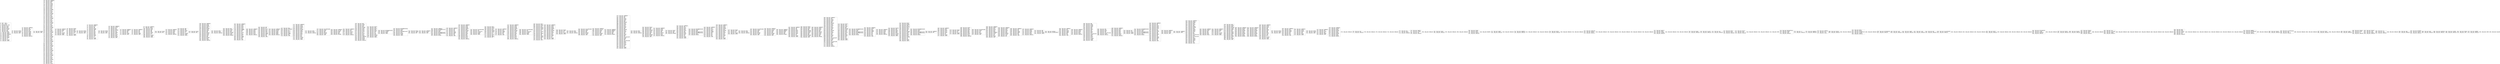 digraph "graph.cfg.gv" {
	subgraph global {
		node [fontname=Courier fontsize=30.0 rank=same shape=box]
		block_0 [label="0: %00 = #0x1\l2: %01 = #0x40\l4: MSTORE(%01, %00)\l5: [NO_SSA] DUP1\l6: [NO_SSA] PUSH2\l9: [NO_SSA] DUP2\la: [NO_SSA] MSTORE\lb: [NO_SSA] PUSH1\ld: [NO_SSA] ADD\le: [NO_SSA] PUSH2\l11: [NO_SSA] PUSH2\l14: [NO_SSA] SWAP2\l15: [NO_SSA] CODECOPY\l16: [NO_SSA] PUSH1\l18: [NO_SSA] DUP2\l19: [NO_SSA] MLOAD\l1a: [NO_SSA] DUP2\l1b: [NO_SSA] LT\l1c: [NO_SSA] PUSH2\l1f: [NO_SSA] JUMPI\l"]
		block_20 [label="20: [NO_SSA] PUSH2\l23: [NO_SSA] PUSH2\l26: [NO_SSA] JUMP\l"]
		block_27 [label="27: [NO_SSA] JUMPDEST\l28: [NO_SSA] ADD\l29: [NO_SSA] PUSH1\l2b: [NO_SSA] ADD\l2c: [NO_SSA] MLOAD\l2d: [NO_SSA] PUSH2\l30: [NO_SSA] SWAP2\l31: [NO_SSA] SWAP1\l32: [NO_SSA] PUSH1\l34: [NO_SSA] INVALID\l"]
		block_35 [label="35: [NO_SSA] PUSH2\l38: [NO_SSA] JUMP\l"]
		block_39 [label="39: [NO_SSA] JUMPDEST\l3a: [NO_SSA] SWAP1\l3b: [NO_SSA] POP\l3c: [NO_SSA] PUSH1\l3e: [NO_SSA] PUSH1\l40: [NO_SSA] MLOAD\l41: [NO_SSA] DUP1\l42: [NO_SSA] PUSH2\l45: [NO_SSA] ADD\l46: [NO_SSA] PUSH1\l48: [NO_SSA] MSTORE\l49: [NO_SSA] DUP1\l4a: [NO_SSA] PUSH2\l4d: [NO_SSA] DUP2\l4e: [NO_SSA] MSTORE\l4f: [NO_SSA] PUSH1\l51: [NO_SSA] ADD\l52: [NO_SSA] PUSH2\l55: [NO_SSA] DUP2\l56: [NO_SSA] MSTORE\l57: [NO_SSA] PUSH1\l59: [NO_SSA] ADD\l5a: [NO_SSA] PUSH2\l5d: [NO_SSA] DUP2\l5e: [NO_SSA] MSTORE\l5f: [NO_SSA] PUSH1\l61: [NO_SSA] ADD\l62: [NO_SSA] PUSH2\l65: [NO_SSA] DUP2\l66: [NO_SSA] MSTORE\l67: [NO_SSA] PUSH1\l69: [NO_SSA] ADD\l6a: [NO_SSA] PUSH2\l6d: [NO_SSA] DUP2\l6e: [NO_SSA] MSTORE\l6f: [NO_SSA] PUSH1\l71: [NO_SSA] ADD\l72: [NO_SSA] PUSH2\l75: [NO_SSA] DUP2\l76: [NO_SSA] MSTORE\l77: [NO_SSA] PUSH1\l79: [NO_SSA] ADD\l7a: [NO_SSA] PUSH2\l7d: [NO_SSA] DUP2\l7e: [NO_SSA] MSTORE\l7f: [NO_SSA] PUSH1\l81: [NO_SSA] ADD\l82: [NO_SSA] PUSH2\l85: [NO_SSA] DUP2\l86: [NO_SSA] MSTORE\l87: [NO_SSA] PUSH1\l89: [NO_SSA] ADD\l8a: [NO_SSA] PUSH2\l8d: [NO_SSA] DUP2\l8e: [NO_SSA] MSTORE\l8f: [NO_SSA] PUSH1\l91: [NO_SSA] ADD\l92: [NO_SSA] PUSH2\l95: [NO_SSA] DUP2\l96: [NO_SSA] MSTORE\l97: [NO_SSA] PUSH1\l99: [NO_SSA] ADD\l9a: [NO_SSA] PUSH2\l9d: [NO_SSA] DUP2\l9e: [NO_SSA] MSTORE\l9f: [NO_SSA] POP\la0: [NO_SSA] SWAP1\la1: [NO_SSA] POP\la2: [NO_SSA] PUSH1\l"]
		block_a4 [label="a4: [NO_SSA] JUMPDEST\la5: [NO_SSA] PUSH1\la7: [NO_SSA] DUP2\la8: [NO_SSA] LT\la9: [NO_SSA] ISZERO\laa: [NO_SSA] PUSH2\lad: [NO_SSA] JUMPI\l"]
		block_ae [label="ae: [NO_SSA] PUSH2\lb1: [NO_SSA] DUP3\lb2: [NO_SSA] DUP3\lb3: [NO_SSA] PUSH1\lb5: [NO_SSA] DUP2\lb6: [NO_SSA] LT\lb7: [NO_SSA] PUSH2\lba: [NO_SSA] JUMPI\l"]
		block_bb [label="bb: [NO_SSA] PUSH2\lbe: [NO_SSA] PUSH2\lc1: [NO_SSA] JUMP\l"]
		block_c2 [label="c2: [NO_SSA] JUMPDEST\lc3: [NO_SSA] PUSH1\lc5: [NO_SSA] MUL\lc6: [NO_SSA] ADD\lc7: [NO_SSA] MLOAD\lc8: [NO_SSA] SWAP1\lc9: [NO_SSA] POP\lca: [NO_SSA] DUP1\lcb: [NO_SSA] DUP1\lcc: [NO_SSA] DUP7\lcd: [NO_SSA] DUP5\lce: [NO_SSA] PUSH1\ld0: [NO_SSA] DUP2\ld1: [NO_SSA] LT\ld2: [NO_SSA] PUSH2\ld5: [NO_SSA] JUMPI\l"]
		block_d6 [label="d6: [NO_SSA] PUSH2\ld9: [NO_SSA] PUSH2\ldc: [NO_SSA] JUMP\l"]
		block_dd [label="dd: [NO_SSA] JUMPDEST\lde: [NO_SSA] PUSH1\le0: [NO_SSA] MUL\le1: [NO_SSA] ADD\le2: [NO_SSA] MSTORE\le3: [NO_SSA] POP\le4: [NO_SSA] DUP2\le5: [NO_SSA] SWAP1\le6: [NO_SSA] POP\le7: [NO_SSA] PUSH2\lea: [NO_SSA] DUP2\leb: [NO_SSA] PUSH2\lee: [NO_SSA] JUMP\l"]
		block_ef [label="ef: [NO_SSA] JUMPDEST\lf0: [NO_SSA] SWAP2\lf1: [NO_SSA] POP\lf2: [NO_SSA] POP\lf3: [NO_SSA] PUSH2\lf6: [NO_SSA] JUMP\l"]
		block_f7 [label="f7: [NO_SSA] JUMPDEST\lf8: [NO_SSA] POP\lf9: [NO_SSA] POP\lfa: [NO_SSA] POP\lfb: [NO_SSA] SWAP1\lfc: [NO_SSA] JUMP\l"]
		block_fd [label="fd: [NO_SSA] JUMPDEST\lfe: [NO_SSA] PUSH1\l100: [NO_SSA] PUSH1\l102: [NO_SSA] DUP3\l103: [NO_SSA] AND\l104: [NO_SSA] ADD\l105: [NO_SSA] PUSH1\l107: [NO_SSA] DUP2\l108: [NO_SSA] GT\l109: [NO_SSA] ISZERO\l10a: [NO_SSA] PUSH2\l10d: [NO_SSA] JUMPI\l"]
		block_10e [label="10e: [NO_SSA] PUSH1\l110: [NO_SSA] ADD\l"]
		block_111 [label="111: [NO_SSA] JUMPDEST\l112: [NO_SSA] PUSH1\l114: [NO_SSA] PUSH1\l116: [NO_SSA] DUP4\l117: [NO_SSA] PUSH1\l119: [NO_SSA] INVALID\l"]
		block_11a [label="11a: [NO_SSA] AND\l11b: [NO_SSA] ADD\l11c: [NO_SSA] PUSH1\l11e: [NO_SSA] DUP2\l11f: [NO_SSA] GT\l120: [NO_SSA] ISZERO\l121: [NO_SSA] PUSH2\l124: [NO_SSA] JUMPI\l"]
		block_125 [label="125: [NO_SSA] PUSH1\l127: [NO_SSA] ADD\l"]
		block_128 [label="128: [NO_SSA] JUMPDEST\l129: [NO_SSA] PUSH1\l12b: [NO_SSA] MLOAD\l12c: [NO_SSA] PUSH32\l14d: [NO_SSA] DUP2\l14e: [NO_SSA] MSTORE\l14f: [NO_SSA] PUSH1\l151: [NO_SSA] PUSH1\l153: [NO_SSA] DUP3\l154: [NO_SSA] ADD\l155: [NO_SSA] MSTORE\l156: [NO_SSA] PUSH1\l158: [NO_SSA] PUSH1\l15a: [NO_SSA] DUP3\l15b: [NO_SSA] ADD\l15c: [NO_SSA] MSTORE\l15d: [NO_SSA] DUP3\l15e: [NO_SSA] PUSH1\l160: [NO_SSA] INVALID\l"]
		block_161 [label="161: [NO_SSA] DUP3\l162: [NO_SSA] PUSH1\l164: [NO_SSA] INVALID\l"]
		block_165 [label="165: [NO_SSA] ADD\l166: [NO_SSA] PUSH1\l168: [NO_SSA] DUP3\l169: [NO_SSA] ADD\l16a: [NO_SSA] MSTORE\l16b: [NO_SSA] PUSH1\l16d: [NO_SSA] DUP2\l16e: [NO_SSA] REVERT\l"]
		block_16f [label="16f: [NO_SSA] JUMPDEST\l170: [NO_SSA] PUSH1\l172: [NO_SSA] DUP2\l173: [NO_SSA] PUSH1\l175: [NO_SSA] BYTE\l176: [NO_SSA] PUSH1\l178: [NO_SSA] NUMBER\l179: [NO_SSA] AND\l17a: [NO_SSA] EQ\l17b: [NO_SSA] PUSH1\l17d: [NO_SSA] MUL\l17e: [NO_SSA] SWAP1\l17f: [NO_SSA] POP\l180: [NO_SSA] SWAP3\l181: [NO_SSA] SWAP2\l182: [NO_SSA] POP\l183: [NO_SSA] POP\l184: [NO_SSA] JUMP\l"]
		block_185 [label="185: [NO_SSA] JUMPDEST\l186: [NO_SSA] PUSH1\l188: [NO_SSA] DUP2\l189: [NO_SSA] PUSH1\l18b: [NO_SSA] BYTE\l18c: [NO_SSA] PUSH1\l18e: [NO_SSA] INVALID\l"]
		block_18f [label="18f: [NO_SSA] AND\l190: [NO_SSA] EQ\l191: [NO_SSA] PUSH1\l193: [NO_SSA] MUL\l194: [NO_SSA] SWAP1\l195: [NO_SSA] POP\l196: [NO_SSA] SWAP3\l197: [NO_SSA] SWAP2\l198: [NO_SSA] POP\l199: [NO_SSA] POP\l19a: [NO_SSA] JUMP\l"]
		block_19b [label="19b: [NO_SSA] JUMPDEST\l19c: [NO_SSA] PUSH20\l1b1: [NO_SSA] PUSH1\l1b3: [NO_SSA] SWAP2\l1b4: [NO_SSA] SWAP1\l1b5: [NO_SSA] SWAP2\l1b6: [NO_SSA] INVALID\l"]
		block_1b7 [label="1b7: [NO_SSA] AND\l1b8: [NO_SSA] COINBASE\l1b9: [NO_SSA] EQ\l1ba: [NO_SSA] PUSH1\l1bc: [NO_SSA] MUL\l1bd: [NO_SSA] SWAP2\l1be: [NO_SSA] SWAP1\l1bf: [NO_SSA] POP\l1c0: [NO_SSA] JUMP\l"]
		block_1c1 [label="1c1: [NO_SSA] JUMPDEST\l1c2: [NO_SSA] PUSH1\l1c4: [NO_SSA] MLOAD\l1c5: [NO_SSA] PUSH32\l1e6: [NO_SSA] DUP2\l1e7: [NO_SSA] MSTORE\l1e8: [NO_SSA] PUSH1\l1ea: [NO_SSA] SWAP1\l1eb: [NO_SSA] PUSH1\l1ed: [NO_SSA] DUP4\l1ee: [NO_SSA] SWAP1\l1ef: [NO_SSA] BYTE\l1f0: [NO_SSA] DUP1\l1f1: [NO_SSA] DUP1\l1f2: [NO_SSA] ISZERO\l1f3: [NO_SSA] PUSH2\l1f6: [NO_SSA] JUMPI\l"]
		block_1f7 [label="1f7: [NO_SSA] DUP2\l1f8: [NO_SSA] PUSH1\l1fa: [NO_SSA] INVALID\l"]
		block_1fb [label="1fb: [NO_SSA] CALLDATALOAD\l1fc: [NO_SSA] PUSH1\l1fe: [NO_SSA] DUP5\l1ff: [NO_SSA] ADD\l200: [NO_SSA] MSTORE\l201: [NO_SSA] PUSH2\l204: [NO_SSA] JUMP\l"]
		block_205 [label="205: [NO_SSA] JUMPDEST\l206: [NO_SSA] CALLER\l207: [NO_SSA] PUSH1\l209: [NO_SSA] DUP5\l20a: [NO_SSA] ADD\l20b: [NO_SSA] MSTORE\l"]
		block_20c [label="20c: [NO_SSA] JUMPDEST\l20d: [NO_SSA] POP\l20e: [NO_SSA] POP\l20f: [NO_SSA] PUSH12\l21c: [NO_SSA] DUP4\l21d: [NO_SSA] PUSH1\l21f: [NO_SSA] INVALID\l"]
		block_220 [label="220: [NO_SSA] AND\l221: [NO_SSA] PUSH1\l223: [NO_SSA] DUP3\l224: [NO_SSA] ADD\l225: [NO_SSA] MSTORE\l226: [NO_SSA] PUSH1\l228: [NO_SSA] DUP4\l229: [NO_SSA] PUSH1\l22b: [NO_SSA] BYTE\l22c: [NO_SSA] PUSH1\l22e: [NO_SSA] MUL\l22f: [NO_SSA] PUSH2\l232: [NO_SSA] ADD\l233: [NO_SSA] PUSH1\l235: [NO_SSA] CODECOPY\l236: [NO_SSA] PUSH1\l238: [NO_SSA] MLOAD\l239: [NO_SSA] PUSH1\l23b: [NO_SSA] INVALID\l"]
		block_23c [label="23c: [NO_SSA] PUSH1\l23e: [NO_SSA] DUP3\l23f: [NO_SSA] PUSH1\l241: [NO_SSA] DUP5\l242: [NO_SSA] PUSH1\l244: [NO_SSA] DUP6\l245: [NO_SSA] GAS\l246: [NO_SSA] CALL\l247: [NO_SSA] DUP1\l248: [NO_SSA] ISZERO\l249: [NO_SSA] PUSH2\l24c: [NO_SSA] JUMPI\l"]
		block_24d [label="24d: [NO_SSA] RETURNDATASIZE\l24e: [NO_SSA] ISZERO\l24f: [NO_SSA] PUSH2\l252: [NO_SSA] JUMPI\l"]
		block_253 [label="253: [NO_SSA] RETURNDATASIZE\l254: [NO_SSA] PUSH1\l256: [NO_SSA] DUP5\l257: [NO_SSA] RETURNDATACOPY\l258: [NO_SSA] DUP3\l259: [NO_SSA] MLOAD\l25a: [NO_SSA] PUSH2\l25d: [NO_SSA] JUMPI\l"]
		block_25e [label="25e: [NO_SSA] PUSH1\l260: [NO_SSA] SWAP4\l261: [NO_SSA] POP\l"]
		block_262 [label="262: [NO_SSA] JUMPDEST\l263: [NO_SSA] PUSH2\l266: [NO_SSA] JUMP\l"]
		block_267 [label="267: [NO_SSA] JUMPDEST\l268: [NO_SSA] RETURNDATASIZE\l269: [NO_SSA] PUSH1\l26b: [NO_SSA] DUP5\l26c: [NO_SSA] RETURNDATACOPY\l26d: [NO_SSA] RETURNDATASIZE\l26e: [NO_SSA] DUP4\l26f: [NO_SSA] REVERT\l"]
		block_270 [label="270: [NO_SSA] JUMPDEST\l271: [NO_SSA] POP\l272: [NO_SSA] POP\l273: [NO_SSA] POP\l274: [NO_SSA] SWAP3\l275: [NO_SSA] SWAP2\l276: [NO_SSA] POP\l277: [NO_SSA] POP\l278: [NO_SSA] JUMP\l"]
		block_279 [label="279: [NO_SSA] JUMPDEST\l27a: [NO_SSA] PUSH1\l27c: [NO_SSA] PUSH1\l27e: [NO_SSA] MLOAD\l27f: [NO_SSA] PUSH32\l2a0: [NO_SSA] DUP2\l2a1: [NO_SSA] MSTORE\l2a2: [NO_SSA] PUSH1\l2a4: [NO_SSA] DUP2\l2a5: [NO_SSA] PUSH1\l2a7: [NO_SSA] DUP4\l2a8: [NO_SSA] DUP7\l2a9: [NO_SSA] PUSH1\l2ab: [NO_SSA] BYTE\l2ac: [NO_SSA] PUSH1\l2ae: [NO_SSA] INVALID\l"]
		block_2af [label="2af: [NO_SSA] CALLDATALOAD\l2b0: [NO_SSA] GAS\l2b1: [NO_SSA] STATICCALL\l2b2: [NO_SSA] ISZERO\l2b3: [NO_SSA] PUSH2\l2b6: [NO_SSA] JUMPI\l"]
		block_2b7 [label="2b7: [NO_SSA] DUP3\l2b8: [NO_SSA] PUSH1\l2ba: [NO_SSA] BYTE\l2bb: [NO_SSA] DUP2\l2bc: [NO_SSA] MLOAD\l2bd: [NO_SSA] PUSH1\l2bf: [NO_SSA] BYTE\l2c0: [NO_SSA] EQ\l2c1: [NO_SSA] PUSH1\l2c3: [NO_SSA] MUL\l2c4: [NO_SSA] SWAP2\l2c5: [NO_SSA] POP\l"]
		block_2c6 [label="2c6: [NO_SSA] JUMPDEST\l2c7: [NO_SSA] POP\l2c8: [NO_SSA] SWAP3\l2c9: [NO_SSA] SWAP2\l2ca: [NO_SSA] POP\l2cb: [NO_SSA] POP\l2cc: [NO_SSA] JUMP\l"]
		block_2cd [label="2cd: [NO_SSA] JUMPDEST\l2ce: [NO_SSA] PUSH1\l2d0: [NO_SSA] PUSH1\l2d2: [NO_SSA] MLOAD\l2d3: [NO_SSA] PUSH32\l2f4: [NO_SSA] DUP2\l2f5: [NO_SSA] MSTORE\l2f6: [NO_SSA] PUSH1\l2f8: [NO_SSA] DUP2\l2f9: [NO_SSA] PUSH1\l2fb: [NO_SSA] DUP4\l2fc: [NO_SSA] DUP7\l2fd: [NO_SSA] PUSH1\l2ff: [NO_SSA] BYTE\l300: [NO_SSA] PUSH1\l302: [NO_SSA] INVALID\l"]
		block_303 [label="303: [NO_SSA] CALLDATALOAD\l304: [NO_SSA] GAS\l305: [NO_SSA] STATICCALL\l306: [NO_SSA] ISZERO\l307: [NO_SSA] PUSH2\l30a: [NO_SSA] JUMPI\l"]
		block_30b [label="30b: [NO_SSA] DUP3\l30c: [NO_SSA] PUSH1\l30e: [NO_SSA] BYTE\l30f: [NO_SSA] DUP2\l310: [NO_SSA] MLOAD\l311: [NO_SSA] PUSH1\l313: [NO_SSA] BYTE\l314: [NO_SSA] EQ\l315: [NO_SSA] PUSH1\l317: [NO_SSA] MUL\l318: [NO_SSA] SWAP2\l319: [NO_SSA] POP\l31a: [NO_SSA] POP\l31b: [NO_SSA] SWAP3\l31c: [NO_SSA] SWAP2\l31d: [NO_SSA] POP\l31e: [NO_SSA] POP\l31f: [NO_SSA] JUMP\l"]
		block_320 [label="320: [NO_SSA] JUMPDEST\l321: [NO_SSA] PUSH1\l323: [NO_SSA] PUSH1\l325: [NO_SSA] MLOAD\l326: [NO_SSA] PUSH32\l347: [NO_SSA] DUP2\l348: [NO_SSA] MSTORE\l349: [NO_SSA] DUP3\l34a: [NO_SSA] PUSH1\l34c: [NO_SSA] BYTE\l34d: [NO_SSA] DUP1\l34e: [NO_SSA] PUSH1\l350: [NO_SSA] DUP2\l351: [NO_SSA] EQ\l352: [NO_SSA] PUSH2\l355: [NO_SSA] JUMPI\l"]
		block_356 [label="356: [NO_SSA] PUSH1\l358: [NO_SSA] DUP2\l359: [NO_SSA] EQ\l35a: [NO_SSA] PUSH2\l35d: [NO_SSA] JUMPI\l"]
		block_35e [label="35e: [NO_SSA] DUP2\l35f: [NO_SSA] PUSH1\l361: [NO_SSA] INVALID\l"]
		block_362 [label="362: [NO_SSA] CALLDATALOAD\l363: [NO_SSA] PUSH1\l365: [NO_SSA] DUP5\l366: [NO_SSA] ADD\l367: [NO_SSA] MSTORE\l368: [NO_SSA] PUSH2\l36b: [NO_SSA] JUMP\l"]
		block_36c [label="36c: [NO_SSA] JUMPDEST\l36d: [NO_SSA] CALLER\l36e: [NO_SSA] PUSH1\l370: [NO_SSA] DUP5\l371: [NO_SSA] ADD\l372: [NO_SSA] MSTORE\l373: [NO_SSA] PUSH2\l376: [NO_SSA] JUMP\l"]
		block_377 [label="377: [NO_SSA] JUMPDEST\l378: [NO_SSA] ADDRESS\l379: [NO_SSA] PUSH1\l37b: [NO_SSA] DUP5\l37c: [NO_SSA] ADD\l37d: [NO_SSA] MSTORE\l"]
		block_37e [label="37e: [NO_SSA] JUMPDEST\l37f: [NO_SSA] POP\l380: [NO_SSA] POP\l381: [NO_SSA] PUSH1\l383: [NO_SSA] PUSH1\l385: [NO_SSA] DUP3\l386: [NO_SSA] ADD\l387: [NO_SSA] MSTORE\l388: [NO_SSA] DUP3\l389: [NO_SSA] PUSH1\l38b: [NO_SSA] BYTE\l38c: [NO_SSA] DUP1\l38d: [NO_SSA] PUSH1\l38f: [NO_SSA] DUP4\l390: [NO_SSA] ADD\l391: [NO_SSA] MSTORE\l392: [NO_SSA] DUP1\l393: [NO_SSA] PUSH1\l395: [NO_SSA] DUP7\l396: [NO_SSA] ADD\l397: [NO_SSA] PUSH1\l399: [NO_SSA] DUP5\l39a: [NO_SSA] ADD\l39b: [NO_SSA] CALLDATACOPY\l39c: [NO_SSA] PUSH1\l39e: [NO_SSA] DUP6\l39f: [NO_SSA] ADD\l3a0: [NO_SSA] CALLDATALOAD\l3a1: [NO_SSA] DUP5\l3a2: [NO_SSA] PUSH1\l3a4: [NO_SSA] BYTE\l3a5: [NO_SSA] PUSH1\l3a7: [NO_SSA] DUP2\l3a8: [NO_SSA] EQ\l3a9: [NO_SSA] PUSH2\l3ac: [NO_SSA] JUMPI\l"]
		block_3ad [label="3ad: [NO_SSA] DUP2\l3ae: [NO_SSA] PUSH1\l3b0: [NO_SSA] INVALID\l"]
		block_3b1 [label="3b1: [NO_SSA] PUSH1\l3b3: [NO_SSA] DUP6\l3b4: [NO_SSA] ADD\l3b5: [NO_SSA] MSTORE\l3b6: [NO_SSA] PUSH1\l3b8: [NO_SSA] PUSH1\l3ba: [NO_SSA] DUP6\l3bb: [NO_SSA] ADD\l3bc: [NO_SSA] MSTORE\l3bd: [NO_SSA] PUSH2\l3c0: [NO_SSA] JUMP\l"]
		block_3c1 [label="3c1: [NO_SSA] JUMPDEST\l3c2: [NO_SSA] PUSH1\l3c4: [NO_SSA] PUSH1\l3c6: [NO_SSA] DUP6\l3c7: [NO_SSA] ADD\l3c8: [NO_SSA] MSTORE\l3c9: [NO_SSA] DUP2\l3ca: [NO_SSA] PUSH1\l3cc: [NO_SSA] INVALID\l"]
		block_3cd [label="3cd: [NO_SSA] PUSH1\l3cf: [NO_SSA] DUP6\l3d0: [NO_SSA] ADD\l3d1: [NO_SSA] MSTORE\l"]
		block_3d2 [label="3d2: [NO_SSA] JUMPDEST\l3d3: [NO_SSA] POP\l3d4: [NO_SSA] PUSH1\l3d6: [NO_SSA] DUP1\l3d7: [NO_SSA] DUP4\l3d8: [NO_SSA] PUSH1\l3da: [NO_SSA] ADD\l3db: [NO_SSA] DUP6\l3dc: [NO_SSA] PUSH1\l3de: [NO_SSA] DUP6\l3df: [NO_SSA] GAS\l3e0: [NO_SSA] CALL\l3e1: [NO_SSA] PUSH2\l3e4: [NO_SSA] JUMPI\l"]
		block_3e5 [label="3e5: [NO_SSA] RETURNDATASIZE\l3e6: [NO_SSA] PUSH1\l3e8: [NO_SSA] DUP5\l3e9: [NO_SSA] RETURNDATACOPY\l3ea: [NO_SSA] RETURNDATASIZE\l3eb: [NO_SSA] DUP4\l3ec: [NO_SSA] REVERT\l"]
		block_3ed [label="3ed: [NO_SSA] JUMPDEST\l3ee: [NO_SSA] POP\l3ef: [NO_SSA] PUSH1\l3f1: [NO_SSA] ADD\l3f2: [NO_SSA] SWAP5\l3f3: [NO_SSA] SWAP4\l3f4: [NO_SSA] POP\l3f5: [NO_SSA] POP\l3f6: [NO_SSA] POP\l3f7: [NO_SSA] POP\l3f8: [NO_SSA] JUMP\l"]
		block_3f9 [label="3f9: [NO_SSA] JUMPDEST\l3fa: [NO_SSA] PUSH1\l3fc: [NO_SSA] PUSH1\l3fe: [NO_SSA] MLOAD\l3ff: [NO_SSA] PUSH32\l420: [NO_SSA] DUP2\l421: [NO_SSA] MSTORE\l422: [NO_SSA] DUP3\l423: [NO_SSA] PUSH1\l425: [NO_SSA] BYTE\l426: [NO_SSA] DUP1\l427: [NO_SSA] PUSH1\l429: [NO_SSA] DUP2\l42a: [NO_SSA] EQ\l42b: [NO_SSA] PUSH2\l42e: [NO_SSA] JUMPI\l"]
		block_42f [label="42f: [NO_SSA] PUSH1\l431: [NO_SSA] DUP2\l432: [NO_SSA] EQ\l433: [NO_SSA] PUSH2\l436: [NO_SSA] JUMPI\l"]
		block_437 [label="437: [NO_SSA] DUP2\l438: [NO_SSA] PUSH1\l43a: [NO_SSA] INVALID\l"]
		block_43b [label="43b: [NO_SSA] CALLDATALOAD\l43c: [NO_SSA] PUSH1\l43e: [NO_SSA] DUP5\l43f: [NO_SSA] ADD\l440: [NO_SSA] MSTORE\l441: [NO_SSA] PUSH2\l444: [NO_SSA] JUMP\l"]
		block_445 [label="445: [NO_SSA] JUMPDEST\l446: [NO_SSA] CALLER\l447: [NO_SSA] PUSH1\l449: [NO_SSA] DUP5\l44a: [NO_SSA] ADD\l44b: [NO_SSA] MSTORE\l44c: [NO_SSA] PUSH2\l44f: [NO_SSA] JUMP\l"]
		block_450 [label="450: [NO_SSA] JUMPDEST\l451: [NO_SSA] ADDRESS\l452: [NO_SSA] PUSH1\l454: [NO_SSA] DUP5\l455: [NO_SSA] ADD\l456: [NO_SSA] MSTORE\l"]
		block_457 [label="457: [NO_SSA] JUMPDEST\l458: [NO_SSA] POP\l459: [NO_SSA] POP\l45a: [NO_SSA] DUP3\l45b: [NO_SSA] PUSH1\l45d: [NO_SSA] BYTE\l45e: [NO_SSA] PUSH1\l460: [NO_SSA] DUP2\l461: [NO_SSA] EQ\l462: [NO_SSA] PUSH2\l465: [NO_SSA] JUMPI\l"]
		block_466 [label="466: [NO_SSA] PUSH1\l468: [NO_SSA] PUSH1\l46a: [NO_SSA] DUP4\l46b: [NO_SSA] ADD\l46c: [NO_SSA] MSTORE\l46d: [NO_SSA] PUSH20\l482: [NO_SSA] PUSH1\l484: [NO_SSA] DUP4\l485: [NO_SSA] ADD\l486: [NO_SSA] MSTORE\l487: [NO_SSA] PUSH2\l48a: [NO_SSA] JUMP\l"]
		block_48b [label="48b: [NO_SSA] JUMPDEST\l48c: [NO_SSA] PUSH1\l48e: [NO_SSA] PUSH1\l490: [NO_SSA] DUP4\l491: [NO_SSA] ADD\l492: [NO_SSA] MSTORE\l493: [NO_SSA] PUSH5\l499: [NO_SSA] PUSH1\l49b: [NO_SSA] DUP4\l49c: [NO_SSA] ADD\l49d: [NO_SSA] MSTORE\l"]
		block_49e [label="49e: [NO_SSA] JUMPDEST\l49f: [NO_SSA] POP\l4a0: [NO_SSA] PUSH1\l4a2: [NO_SSA] PUSH1\l4a4: [NO_SSA] DUP3\l4a5: [NO_SSA] ADD\l4a6: [NO_SSA] MSTORE\l4a7: [NO_SSA] DUP3\l4a8: [NO_SSA] PUSH1\l4aa: [NO_SSA] BYTE\l4ab: [NO_SSA] DUP1\l4ac: [NO_SSA] PUSH1\l4ae: [NO_SSA] DUP4\l4af: [NO_SSA] ADD\l4b0: [NO_SSA] MSTORE\l4b1: [NO_SSA] DUP1\l4b2: [NO_SSA] PUSH1\l4b4: [NO_SSA] DUP7\l4b5: [NO_SSA] ADD\l4b6: [NO_SSA] PUSH1\l4b8: [NO_SSA] DUP5\l4b9: [NO_SSA] ADD\l4ba: [NO_SSA] CALLDATACOPY\l4bb: [NO_SSA] PUSH1\l4bd: [NO_SSA] DUP6\l4be: [NO_SSA] ADD\l4bf: [NO_SSA] CALLDATALOAD\l4c0: [NO_SSA] SWAP4\l4c1: [NO_SSA] POP\l4c2: [NO_SSA] DUP4\l4c3: [NO_SSA] PUSH1\l4c5: [NO_SSA] INVALID\l"]
		block_4c6 [label="4c6: [NO_SSA] PUSH1\l4c8: [NO_SSA] SUB\l4c9: [NO_SSA] PUSH1\l4cb: [NO_SSA] DUP4\l4cc: [NO_SSA] ADD\l4cd: [NO_SSA] MSTORE\l4ce: [NO_SSA] PUSH1\l4d0: [NO_SSA] DUP3\l4d1: [NO_SSA] DUP3\l4d2: [NO_SSA] PUSH1\l4d4: [NO_SSA] ADD\l4d5: [NO_SSA] DUP5\l4d6: [NO_SSA] PUSH1\l4d8: [NO_SSA] DUP9\l4d9: [NO_SSA] GAS\l4da: [NO_SSA] CALL\l4db: [NO_SSA] PUSH2\l4de: [NO_SSA] JUMPI\l"]
		block_4df [label="4df: [NO_SSA] RETURNDATASIZE\l4e0: [NO_SSA] PUSH1\l4e2: [NO_SSA] DUP4\l4e3: [NO_SSA] RETURNDATACOPY\l4e4: [NO_SSA] RETURNDATASIZE\l4e5: [NO_SSA] DUP3\l4e6: [NO_SSA] REVERT\l"]
		block_4e7 [label="4e7: [NO_SSA] JUMPDEST\l4e8: [NO_SSA] PUSH1\l4ea: [NO_SSA] ADD\l4eb: [NO_SSA] SWAP5\l4ec: [NO_SSA] SWAP4\l4ed: [NO_SSA] POP\l4ee: [NO_SSA] POP\l4ef: [NO_SSA] POP\l4f0: [NO_SSA] POP\l4f1: [NO_SSA] JUMP\l"]
		block_4f2 [label="4f2: [NO_SSA] JUMPDEST\l4f3: [NO_SSA] PUSH1\l4f5: [NO_SSA] PUSH1\l4f7: [NO_SSA] DUP3\l4f8: [NO_SSA] SWAP1\l4f9: [NO_SSA] INVALID\l"]
		block_4fa [label="4fa: [NO_SSA] PUSH12\l507: [NO_SSA] AND\l508: [NO_SSA] PUSH1\l50a: [NO_SSA] DUP4\l50b: [NO_SSA] SWAP1\l50c: [NO_SSA] BYTE\l50d: [NO_SSA] ISZERO\l50e: [NO_SSA] PUSH2\l511: [NO_SSA] JUMPI\l"]
		block_512 [label="512: [NO_SSA] PUSH1\l514: [NO_SSA] MLOAD\l515: [NO_SSA] PUSH32\l536: [NO_SSA] DUP2\l537: [NO_SSA] MSTORE\l538: [NO_SSA] DUP2\l539: [NO_SSA] PUSH1\l53b: [NO_SSA] DUP3\l53c: [NO_SSA] ADD\l53d: [NO_SSA] MSTORE\l53e: [NO_SSA] PUSH1\l540: [NO_SSA] DUP1\l541: [NO_SSA] PUSH1\l543: [NO_SSA] DUP4\l544: [NO_SSA] PUSH1\l546: [NO_SSA] PUSH20\l55b: [NO_SSA] GAS\l55c: [NO_SSA] CALL\l55d: [NO_SSA] PUSH2\l560: [NO_SSA] JUMPI\l"]
		block_561 [label="561: [NO_SSA] RETURNDATASIZE\l562: [NO_SSA] PUSH1\l564: [NO_SSA] DUP3\l565: [NO_SSA] RETURNDATACOPY\l566: [NO_SSA] RETURNDATASIZE\l567: [NO_SSA] DUP2\l568: [NO_SSA] REVERT\l"]
		block_569 [label="569: [NO_SSA] JUMPDEST\l56a: [NO_SSA] POP\l"]
		block_56b [label="56b: [NO_SSA] JUMPDEST\l56c: [NO_SSA] DUP3\l56d: [NO_SSA] PUSH1\l56f: [NO_SSA] BYTE\l570: [NO_SSA] PUSH1\l572: [NO_SSA] DUP2\l573: [NO_SSA] EQ\l574: [NO_SSA] PUSH2\l577: [NO_SSA] JUMPI\l"]
		block_578 [label="578: [NO_SSA] PUSH1\l57a: [NO_SSA] DUP2\l57b: [NO_SSA] EQ\l57c: [NO_SSA] PUSH2\l57f: [NO_SSA] JUMPI\l"]
		block_580 [label="580: [NO_SSA] PUSH1\l582: [NO_SSA] DUP1\l583: [NO_SSA] PUSH1\l585: [NO_SSA] DUP1\l586: [NO_SSA] DUP6\l587: [NO_SSA] DUP9\l588: [NO_SSA] PUSH1\l58a: [NO_SSA] BYTE\l58b: [NO_SSA] PUSH1\l58d: [NO_SSA] INVALID\l"]
		block_58e [label="58e: [NO_SSA] CALLDATALOAD\l58f: [NO_SSA] PUSH2\l592: [NO_SSA] CALL\l593: [NO_SSA] POP\l594: [NO_SSA] PUSH2\l597: [NO_SSA] JUMP\l"]
		block_598 [label="598: [NO_SSA] JUMPDEST\l599: [NO_SSA] PUSH1\l59b: [NO_SSA] DUP1\l59c: [NO_SSA] PUSH1\l59e: [NO_SSA] DUP1\l59f: [NO_SSA] DUP6\l5a0: [NO_SSA] COINBASE\l5a1: [NO_SSA] PUSH2\l5a4: [NO_SSA] CALL\l5a5: [NO_SSA] POP\l5a6: [NO_SSA] PUSH2\l5a9: [NO_SSA] JUMP\l"]
		block_5aa [label="5aa: [NO_SSA] JUMPDEST\l5ab: [NO_SSA] PUSH1\l5ad: [NO_SSA] DUP1\l5ae: [NO_SSA] PUSH1\l5b0: [NO_SSA] DUP1\l5b1: [NO_SSA] DUP6\l5b2: [NO_SSA] ORIGIN\l5b3: [NO_SSA] PUSH2\l5b6: [NO_SSA] CALL\l5b7: [NO_SSA] POP\l"]
		block_5b8 [label="5b8: [NO_SSA] JUMPDEST\l5b9: [NO_SSA] POP\l5ba: [NO_SSA] POP\l5bb: [NO_SSA] SWAP3\l5bc: [NO_SSA] SWAP2\l5bd: [NO_SSA] POP\l5be: [NO_SSA] POP\l5bf: [NO_SSA] JUMP\l"]
		block_5c0 [label="5c0: [NO_SSA] JUMPDEST\l5c1: [NO_SSA] PUSH1\l5c3: [NO_SSA] PUSH2\l5c6: [NO_SSA] PUSH2\l5c9: [NO_SSA] DUP4\l5ca: [NO_SSA] PUSH1\l5cc: [NO_SSA] INVALID\l"]
		block_5cd [label="5cd: [NO_SSA] AND\l5ce: [NO_SSA] SUB\l5cf: [NO_SSA] PUSH2\l5d2: [NO_SSA] JUMPI\l"]
		block_5d3 [label="5d3: [NO_SSA] ORIGIN\l5d4: [NO_SSA] SELFDESTRUCT\l"]
		block_5d5 [label="5d5: [NO_SSA] JUMPDEST\l5d6: [NO_SSA] POP\l5d7: [NO_SSA] PUSH1\l5d9: [NO_SSA] SWAP3\l5da: [NO_SSA] SWAP2\l5db: [NO_SSA] POP\l5dc: [NO_SSA] POP\l5dd: [NO_SSA] JUMP\l"]
		block_5de [label="5de: [NO_SSA] JUMPDEST\l5df: [NO_SSA] PUSH1\l5e1: [NO_SSA] PUSH2\l5e4: [NO_SSA] DUP3\l5e5: [NO_SSA] PUSH1\l5e7: [NO_SSA] INVALID\l"]
		block_5e8 [label="5e8: [NO_SSA] AND\l5e9: [NO_SSA] PUSH1\l5eb: [NO_SSA] MLOAD\l5ec: [NO_SSA] PUSH1\l5ee: [NO_SSA] DUP6\l5ef: [NO_SSA] ADD\l5f0: [NO_SSA] SWAP5\l5f1: [NO_SSA] POP\l5f2: [NO_SSA] DUP2\l5f3: [NO_SSA] DUP6\l5f4: [NO_SSA] DUP3\l5f5: [NO_SSA] CALLDATACOPY\l5f6: [NO_SSA] PUSH1\l5f8: [NO_SSA] DUP5\l5f9: [NO_SSA] PUSH1\l5fb: [NO_SSA] BYTE\l5fc: [NO_SSA] ISZERO\l5fd: [NO_SSA] PUSH2\l600: [NO_SSA] JUMPI\l"]
		block_601 [label="601: [NO_SSA] POP\l602: [NO_SSA] DUP5\l603: [NO_SSA] DUP3\l604: [NO_SSA] ADD\l605: [NO_SSA] CALLDATALOAD\l606: [NO_SSA] PUSH1\l608: [NO_SSA] INVALID\l"]
		block_609 [label="609: [NO_SSA] JUMPDEST\l60a: [NO_SSA] PUSH1\l60c: [NO_SSA] DUP1\l60d: [NO_SSA] DUP5\l60e: [NO_SSA] DUP5\l60f: [NO_SSA] DUP5\l610: [NO_SSA] DUP10\l611: [NO_SSA] PUSH1\l613: [NO_SSA] INVALID\l"]
		block_614 [label="614: [NO_SSA] GAS\l615: [NO_SSA] CALL\l616: [NO_SSA] PUSH2\l619: [NO_SSA] JUMPI\l"]
		block_61a [label="61a: [NO_SSA] RETURNDATASIZE\l61b: [NO_SSA] PUSH1\l61d: [NO_SSA] DUP4\l61e: [NO_SSA] RETURNDATACOPY\l61f: [NO_SSA] RETURNDATASIZE\l620: [NO_SSA] DUP3\l621: [NO_SSA] REVERT\l"]
		block_622 [label="622: [NO_SSA] JUMPDEST\l623: [NO_SSA] POP\l624: [NO_SSA] POP\l625: [NO_SSA] PUSH1\l627: [NO_SSA] DUP4\l628: [NO_SSA] PUSH1\l62a: [NO_SSA] BYTE\l62b: [NO_SSA] MUL\l62c: [NO_SSA] DUP2\l62d: [NO_SSA] PUSH1\l62f: [NO_SSA] ADD\l630: [NO_SSA] ADD\l631: [NO_SSA] SWAP2\l632: [NO_SSA] POP\l633: [NO_SSA] POP\l634: [NO_SSA] SWAP3\l635: [NO_SSA] SWAP2\l636: [NO_SSA] POP\l637: [NO_SSA] POP\l638: [NO_SSA] JUMP\l"]
		block_639 [label="639: [NO_SSA] JUMPDEST\l63a: [NO_SSA] PUSH2\l63d: [NO_SSA] PUSH2\l640: [NO_SSA] JUMP\l"]
		block_641 [label="641: [NO_SSA] JUMPDEST\l642: [NO_SSA] JUMP\l"]
		block_643 [label="643: [NO_SSA] JUMPDEST\l644: [NO_SSA] PUSH1\l646: [NO_SSA] MLOAD\l647: [NO_SSA] DUP1\l648: [NO_SSA] PUSH2\l64b: [NO_SSA] ADD\l64c: [NO_SSA] PUSH1\l64e: [NO_SSA] MSTORE\l64f: [NO_SSA] DUP1\l650: [NO_SSA] PUSH1\l652: [NO_SSA] SWAP1\l653: [NO_SSA] PUSH1\l655: [NO_SSA] DUP3\l656: [NO_SSA] MUL\l657: [NO_SSA] DUP1\l658: [NO_SSA] CALLDATASIZE\l659: [NO_SSA] DUP4\l65a: [NO_SSA] CALLDATACOPY\l65b: [NO_SSA] POP\l65c: [NO_SSA] SWAP2\l65d: [NO_SSA] SWAP3\l65e: [NO_SSA] SWAP2\l65f: [NO_SSA] POP\l660: [NO_SSA] POP\l661: [NO_SSA] JUMP\l"]
		block_662 [label="662: [NO_SSA] JUMPDEST\l663: [NO_SSA] PUSH2\l666: [NO_SSA] DUP2\l667: [NO_SSA] ADD\l668: [NO_SSA] DUP2\l669: [NO_SSA] DUP4\l66a: [NO_SSA] PUSH1\l"]
		block_66c [label="66c: [NO_SSA] JUMPDEST\l66d: [NO_SSA] PUSH1\l66f: [NO_SSA] DUP2\l670: [NO_SSA] LT\l671: [NO_SSA] ISZERO\l672: [NO_SSA] PUSH2\l675: [NO_SSA] JUMPI\l"]
		block_676 [label="676: [NO_SSA] DUP2\l677: [NO_SSA] MLOAD\l678: [NO_SSA] DUP4\l679: [NO_SSA] MSTORE\l67a: [NO_SSA] PUSH1\l67c: [NO_SSA] SWAP3\l67d: [NO_SSA] DUP4\l67e: [NO_SSA] ADD\l67f: [NO_SSA] SWAP3\l680: [NO_SSA] SWAP1\l681: [NO_SSA] SWAP2\l682: [NO_SSA] ADD\l683: [NO_SSA] SWAP1\l684: [NO_SSA] PUSH1\l686: [NO_SSA] ADD\l687: [NO_SSA] PUSH2\l68a: [NO_SSA] JUMP\l"]
		block_68b [label="68b: [NO_SSA] JUMPDEST\l68c: [NO_SSA] PUSH32\l6ad: [NO_SSA] PUSH1\l6af: [NO_SSA] MSTORE\l6b0: [NO_SSA] PUSH1\l6b2: [NO_SSA] PUSH1\l6b4: [NO_SSA] MSTORE\l6b5: [NO_SSA] PUSH1\l6b7: [NO_SSA] PUSH1\l6b9: [NO_SSA] REVERT\l"]
		block_6ba [label="6ba: [NO_SSA] JUMPDEST\l6bb: [NO_SSA] PUSH32\l6dc: [NO_SSA] PUSH1\l6de: [NO_SSA] MSTORE\l6df: [NO_SSA] PUSH1\l6e1: [NO_SSA] PUSH1\l6e3: [NO_SSA] MSTORE\l6e4: [NO_SSA] PUSH1\l6e6: [NO_SSA] PUSH1\l6e8: [NO_SSA] REVERT\l"]
		block_6e9 [label="6e9: [NO_SSA] JUMPDEST\l6ea: [NO_SSA] PUSH1\l6ec: [NO_SSA] PUSH1\l6ee: [NO_SSA] DUP3\l6ef: [NO_SSA] AND\l6f0: [NO_SSA] PUSH1\l6f2: [NO_SSA] DUP5\l6f3: [NO_SSA] AND\l6f4: [NO_SSA] DUP1\l6f5: [NO_SSA] PUSH1\l6f7: [NO_SSA] SUB\l6f8: [NO_SSA] DUP3\l6f9: [NO_SSA] GT\l6fa: [NO_SSA] ISZERO\l6fb: [NO_SSA] PUSH2\l6fe: [NO_SSA] JUMPI\l"]
		block_6ff [label="6ff: [NO_SSA] PUSH2\l702: [NO_SSA] PUSH2\l705: [NO_SSA] JUMP\l"]
		block_706 [label="706: [NO_SSA] JUMPDEST\l707: [NO_SSA] ADD\l708: [NO_SSA] SWAP4\l709: [NO_SSA] SWAP3\l70a: [NO_SSA] POP\l70b: [NO_SSA] POP\l70c: [NO_SSA] POP\l70d: [NO_SSA] JUMP\l"]
		block_70e [label="70e: [NO_SSA] JUMPDEST\l70f: [NO_SSA] PUSH1\l711: [NO_SSA] PUSH32\l732: [NO_SSA] DUP3\l733: [NO_SSA] SUB\l734: [NO_SSA] PUSH2\l737: [NO_SSA] JUMPI\l"]
		block_738 [label="738: [NO_SSA] PUSH2\l73b: [NO_SSA] PUSH2\l73e: [NO_SSA] JUMP\l"]
		block_73f [label="73f: [NO_SSA] JUMPDEST\l740: [NO_SSA] POP\l741: [NO_SSA] PUSH1\l743: [NO_SSA] ADD\l744: [NO_SSA] SWAP1\l745: [NO_SSA] JUMP\l"]
		block_746 [label="746: [NO_SSA] JUMPDEST\l747: [NO_SSA] PUSH32\l768: [NO_SSA] PUSH1\l76a: [NO_SSA] MSTORE\l76b: [NO_SSA] PUSH1\l76d: [NO_SSA] PUSH1\l76f: [NO_SSA] MSTORE\l770: [NO_SSA] PUSH1\l772: [NO_SSA] PUSH1\l774: [NO_SSA] REVERT\l"]
		block_775 [label="775: [NO_SSA] INVALID\l"]
		block_776 [label="776: [NO_SSA] EXP\l777: [NO_SSA] INVALID\l"]
		block_778 [label="778: [NO_SSA] INVALID\l"]
		block_779 [label="779: [NO_SSA] INVALID\l"]
		block_77a [label="77a: [NO_SSA] INVALID\l"]
		block_77b [label="77b: [NO_SSA] GAS\l77c: [NO_SSA] DUP15\l77d: [NO_SSA] INVALID\l"]
		block_77e [label="77e: [NO_SSA] SWAP15\l77f: [NO_SSA] SSTORE\l780: [NO_SSA] EXP\l781: [NO_SSA] INVALID\l"]
		block_782 [label="782: [NO_SSA] INVALID\l"]
		block_783 [label="783: [NO_SSA] PUSH2\l786: [NO_SSA] INVALID\l"]
		block_787 [label="787: [NO_SSA] INVALID\l"]
		block_788 [label="788: [NO_SSA] INVALID\l"]
		block_789 [label="789: [NO_SSA] PUSH8\l792: [NO_SSA] DUP14\l793: [NO_SSA] PUSH17\l7a5: [NO_SSA] INVALID\l"]
		block_7a6 [label="7a6: [NO_SSA] REVERT\l"]
		block_7a7 [label="7a7: [NO_SSA] SWAP6\l7a8: [NO_SSA] INVALID\l"]
		block_7a9 [label="7a9: [NO_SSA] INVALID\l"]
		block_7aa [label="7aa: [NO_SSA] ADDRESS\l7ab: [NO_SSA] INVALID\l"]
		block_7ac [label="7ac: [NO_SSA] INVALID\l"]
		block_7ad [label="7ad: [NO_SSA] INVALID\l"]
		block_7ae [label="7ae: [NO_SSA] DUP10\l7af: [NO_SSA] INVALID\l"]
		block_7b0 [label="7b0: [NO_SSA] INVALID\l"]
		block_7b1 [label="7b1: [NO_SSA] INVALID\l"]
		block_7b2 [label="7b2: [NO_SSA] CODESIZE\l7b3: [NO_SSA] PUSH29\l7d1: [NO_SSA] INVALID\l"]
		block_7d2 [label="7d2: [NO_SSA] INVALID\l"]
		block_7d3 [label="7d3: [NO_SSA] INVALID\l"]
		block_7d4 [label="7d4: [NO_SSA] INVALID\l"]
		block_7d5 [label="7d5: [NO_SSA] INVALID\l"]
		block_7d6 [label="7d6: [NO_SSA] INVALID\l"]
		block_7d7 [label="7d7: [NO_SSA] SWAP13\l7d8: [NO_SSA] PUSH1\l7da: [NO_SSA] SSTORE\l7db: [NO_SSA] INVALID\l"]
		block_7dc [label="7dc: [NO_SSA] INVALID\l"]
		block_7dd [label="7dd: [NO_SSA] INVALID\l"]
		block_7de [label="7de: [NO_SSA] MLOAD\l7df: [NO_SSA] INVALID\l"]
		block_7e0 [label="7e0: [NO_SSA] CALLER\l7e1: [NO_SSA] INVALID\l"]
		block_7e2 [label="7e2: [NO_SSA] GAS\l7e3: [NO_SSA] INVALID\l"]
		block_7e4 [label="7e4: [NO_SSA] DUP11\l7e5: [NO_SSA] DUP11\l7e6: [NO_SSA] INVALID\l"]
		block_7e7 [label="7e7: [NO_SSA] MSIZE\l7e8: [NO_SSA] DUP3\l7e9: [NO_SSA] INVALID\l"]
		block_7ea [label="7ea: [NO_SSA] INVALID\l"]
		block_7eb [label="7eb: [NO_SSA] INVALID\l"]
		block_7ec [label="7ec: [NO_SSA] STOP\l"]
		block_7ed [label="7ed: [NO_SSA] DELEGATECALL\l7ee: [NO_SSA] PUSH8\l7f7: [NO_SSA] LOG0\l7f8: [NO_SSA] INVALID\l"]
		block_7f9 [label="7f9: [NO_SSA] LT\l7fa: [NO_SSA] INVALID\l"]
		block_7fb [label="7fb: [NO_SSA] ADDRESS\l7fc: [NO_SSA] INVALID\l"]
		block_7fd [label="7fd: [NO_SSA] ADDRESS\l7fe: [NO_SSA] SLT\l7ff: [NO_SSA] JUMPI\l"]
		block_800 [label="800: [NO_SSA] PUSH14\l80f: [NO_SSA] INVALID\l"]
		block_810 [label="810: [NO_SSA] INVALID\l"]
		block_811 [label="811: [NO_SSA] DUP12\l812: [NO_SSA] PUSH15\l822: [NO_SSA] EXTCODESIZE\l823: [NO_SSA] ISZERO\l824: [NO_SSA] INVALID\l"]
		block_825 [label="825: [NO_SSA] INVALID\l"]
		block_826 [label="826: [NO_SSA] EXTCODESIZE\l827: [NO_SSA] INVALID\l"]
		block_828 [label="828: [NO_SSA] LOG3\l829: [NO_SSA] INVALID\l"]
		block_82a [label="82a: [NO_SSA] SWAP4\l82b: [NO_SSA] INVALID\l"]
		block_82c [label="82c: [NO_SSA] LOG4\l82d: [NO_SSA] INVALID\l"]
		block_82e [label="82e: [NO_SSA] NOT\l82f: [NO_SSA] INVALID\l"]
		block_830 [label="830: [NO_SSA] CALLDATACOPY\l831: [NO_SSA] INVALID\l"]
		block_832 [label="832: [NO_SSA] INVALID\l"]
		block_833 [label="833: [NO_SSA] INVALID\l"]
		block_834 [label="834: [NO_SSA] INVALID\l"]
		block_835 [label="835: [NO_SSA] DUP12\l836: [NO_SSA] INVALID\l"]
		block_837 [label="837: [NO_SSA] INVALID\l"]
		block_838 [label="838: [NO_SSA] INVALID\l"]
		block_839 [label="839: [NO_SSA] INVALID\l"]
		block_83a [label="83a: [NO_SSA] EXTCODECOPY\l83b: [NO_SSA] SLOAD\l83c: [NO_SSA] GASPRICE\l83d: [NO_SSA] INVALID\l"]
		block_83e [label="83e: [NO_SSA] INVALID\l"]
		block_83f [label="83f: [NO_SSA] PUSH31\l85f: [NO_SSA] INVALID\l"]
		block_860 [label="860: [NO_SSA] PUSH29\l87e: [NO_SSA] INVALID\l"]
		block_87f [label="87f: [NO_SSA] PUSH29\l89d: [NO_SSA] SWAP15\l89e: [NO_SSA] DUP3\l89f: [NO_SSA] INVALID\l"]
		block_8a0 [label="8a0: [NO_SSA] INVALID\l"]
		block_8a1 [label="8a1: [NO_SSA] CALL\l8a2: [NO_SSA] CALLCODE\l8a3: [NO_SSA] SWAP3\l8a4: [NO_SSA] INVALID\l"]
		block_8a5 [label="8a5: [NO_SSA] INVALID\l"]
		block_8a6 [label="8a6: [NO_SSA] INVALID\l"]
		block_8a7 [label="8a7: [NO_SSA] INVALID\l"]
		block_8a8 [label="8a8: [NO_SSA] INVALID\l"]
		block_8a9 [label="8a9: [NO_SSA] INVALID\l"]
		block_8aa [label="8aa: [NO_SSA] AND\l8ab: [NO_SSA] DUP5\l8ac: [NO_SSA] PUSH16\l8bd: [NO_SSA] DUP14\l8be: [NO_SSA] EXP\l8bf: [NO_SSA] INVALID\l"]
		block_8c0 [label="8c0: [NO_SSA] INVALID\l"]
		block_8c1 [label="8c1: [NO_SSA] INVALID\l"]
		block_8c2 [label="8c2: [NO_SSA] INVALID\l"]
		block_8c3 [label="8c3: [NO_SSA] INVALID\l"]
		block_8c4 [label="8c4: [NO_SSA] INVALID\l"]
		block_8c5 [label="8c5: [NO_SSA] ADDMOD\l8c6: [NO_SSA] EXTCODECOPY\l8c7: [NO_SSA] PUSH22\l8de: [NO_SSA] INVALID\l"]
		block_8df [label="8df: [NO_SSA] INVALID\l"]
		block_8e0 [label="8e0: [NO_SSA] PUSH32\l901: [NO_SSA] INVALID\l"]
		block_902 [label="902: [NO_SSA] CALLDATASIZE\l903: [NO_SSA] MOD\l904: [NO_SSA] INVALID\l"]
		block_905 [label="905: [NO_SSA] INVALID\l"]
		block_906 [label="906: [NO_SSA] INVALID\l"]
		block_907 [label="907: [NO_SSA] PUSH1\l909: [NO_SSA] INVALID\l"]
		block_90a [label="90a: [NO_SSA] INVALID\l"]
		block_90b [label="90b: [NO_SSA] SLOAD\l90c: [NO_SSA] INVALID\l"]
		block_90d [label="90d: [NO_SSA] PUSH24\l926: [NO_SSA] MSIZE\l927: [NO_SSA] GT\l928: [NO_SSA] INVALID\l"]
		block_929 [label="929: [NO_SSA] PUSH24\l942: [NO_SSA] LOG2\l943: [NO_SSA] PUSH5\l949: [NO_SSA] INVALID\l"]
		block_94a [label="94a: [NO_SSA] SLT\l94b: [NO_SSA] SHA3\l94c: [NO_SSA] INVALID\l"]
		block_94d [label="94d: [NO_SSA] INVALID\l"]
		block_94e [label="94e: [NO_SSA] AND\l94f: [NO_SSA] INVALID\l"]
		block_950 [label="950: [NO_SSA] MSTORE8\l951: [NO_SSA] PUSH19\l965: [NO_SSA] INVALID\l"]
		block_966 [label="966: [NO_SSA] DUP2\l967: [NO_SSA] INVALID\l"]
		block_968 [label="968: [NO_SSA] GASPRICE\l969: [NO_SSA] INVALID\l"]
		block_96a [label="96a: [NO_SSA] SSTORE\l96b: [NO_SSA] INVALID\l"]
		block_96c [label="96c: [NO_SSA] PUSH5\l972: [NO_SSA] STOP\l"]
		block_973 [label="973: [NO_SSA] ADDMOD\l974: [NO_SSA] INVALID\l"]
		block_975 [label="975: [NO_SSA] STOP\l"]
		block_976 [label="976: [NO_SSA] CALLER\l"]
	}
}
